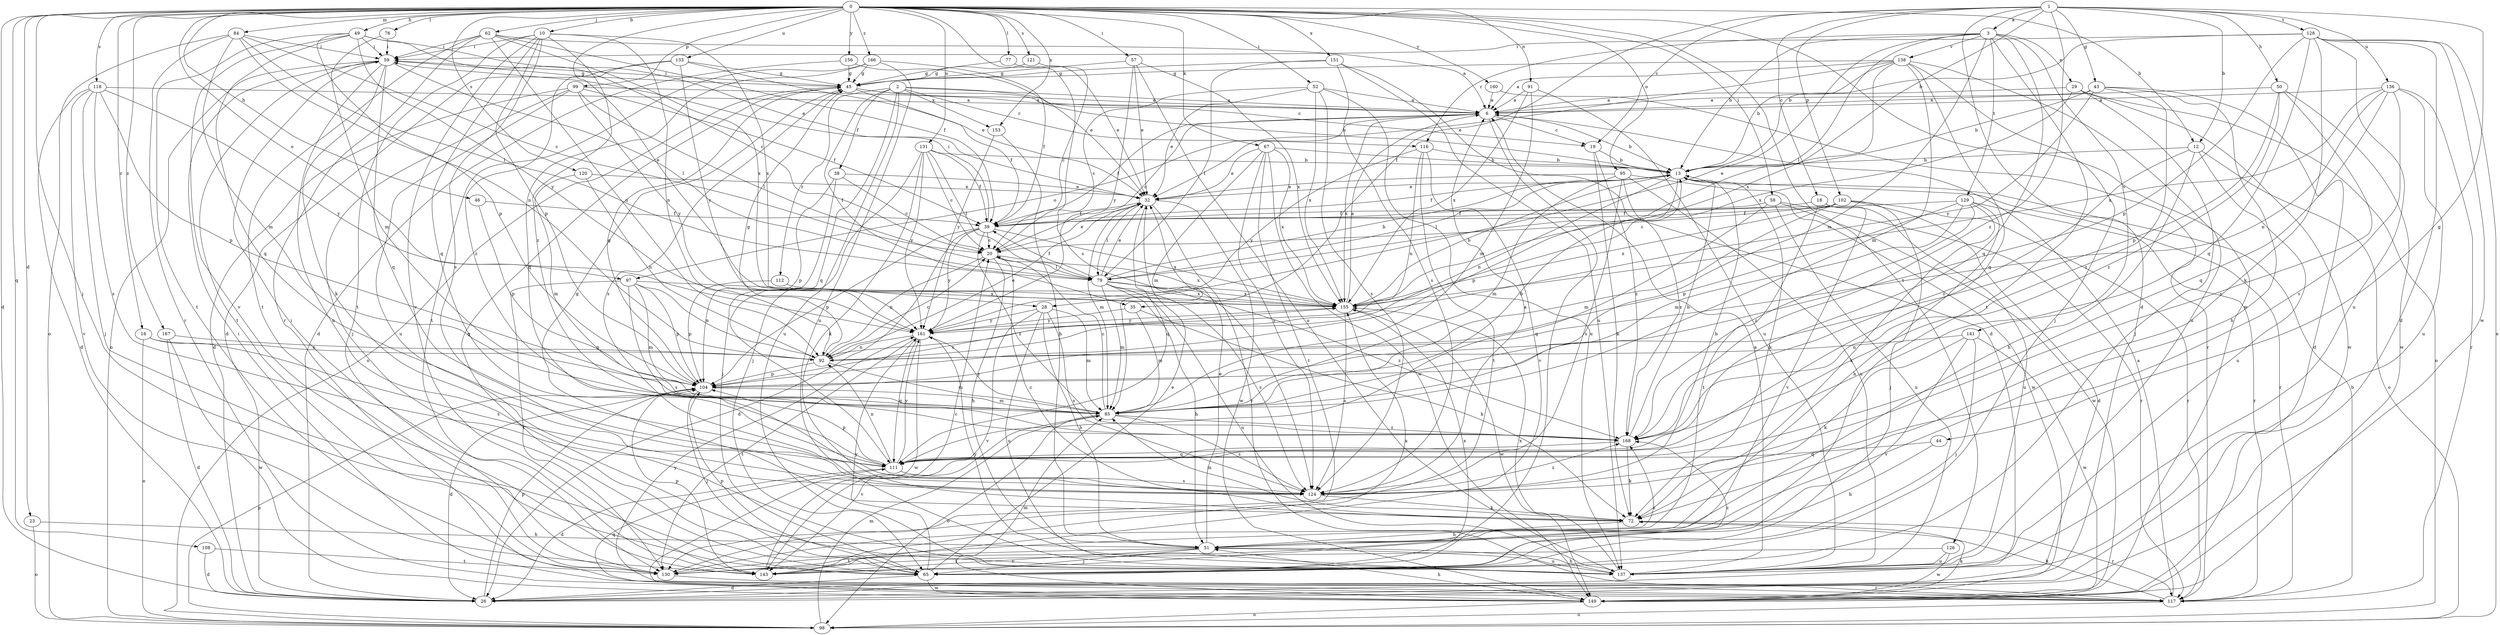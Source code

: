 strict digraph  {
0;
1;
2;
3;
6;
10;
12;
13;
16;
18;
19;
20;
23;
26;
28;
29;
32;
35;
38;
39;
43;
44;
45;
46;
49;
50;
51;
52;
57;
58;
59;
62;
65;
67;
72;
76;
77;
79;
84;
85;
91;
92;
95;
97;
98;
99;
102;
104;
108;
111;
112;
116;
117;
118;
120;
121;
124;
126;
128;
129;
130;
131;
133;
136;
137;
138;
141;
143;
149;
151;
153;
155;
156;
160;
161;
166;
167;
168;
0 -> 10  [label=b];
0 -> 12  [label=b];
0 -> 16  [label=c];
0 -> 23  [label=d];
0 -> 26  [label=d];
0 -> 28  [label=e];
0 -> 46  [label=h];
0 -> 49  [label=h];
0 -> 52  [label=i];
0 -> 57  [label=i];
0 -> 58  [label=i];
0 -> 62  [label=j];
0 -> 65  [label=j];
0 -> 67  [label=k];
0 -> 76  [label=l];
0 -> 77  [label=l];
0 -> 84  [label=m];
0 -> 91  [label=n];
0 -> 95  [label=o];
0 -> 97  [label=o];
0 -> 99  [label=p];
0 -> 108  [label=q];
0 -> 118  [label=s];
0 -> 120  [label=s];
0 -> 121  [label=s];
0 -> 124  [label=s];
0 -> 126  [label=t];
0 -> 131  [label=u];
0 -> 133  [label=u];
0 -> 149  [label=w];
0 -> 151  [label=x];
0 -> 153  [label=x];
0 -> 156  [label=y];
0 -> 160  [label=y];
0 -> 166  [label=z];
0 -> 167  [label=z];
1 -> 3  [label=a];
1 -> 12  [label=b];
1 -> 13  [label=b];
1 -> 18  [label=c];
1 -> 19  [label=c];
1 -> 26  [label=d];
1 -> 35  [label=f];
1 -> 43  [label=g];
1 -> 44  [label=g];
1 -> 50  [label=h];
1 -> 102  [label=p];
1 -> 128  [label=t];
1 -> 136  [label=u];
1 -> 168  [label=z];
2 -> 6  [label=a];
2 -> 19  [label=c];
2 -> 35  [label=f];
2 -> 38  [label=f];
2 -> 111  [label=q];
2 -> 112  [label=r];
2 -> 116  [label=r];
2 -> 137  [label=u];
2 -> 153  [label=x];
3 -> 13  [label=b];
3 -> 28  [label=e];
3 -> 29  [label=e];
3 -> 79  [label=l];
3 -> 85  [label=m];
3 -> 111  [label=q];
3 -> 116  [label=r];
3 -> 129  [label=t];
3 -> 130  [label=t];
3 -> 138  [label=v];
3 -> 141  [label=v];
6 -> 13  [label=b];
6 -> 19  [label=c];
6 -> 20  [label=c];
6 -> 39  [label=f];
6 -> 65  [label=j];
6 -> 97  [label=o];
6 -> 155  [label=x];
10 -> 59  [label=i];
10 -> 92  [label=n];
10 -> 104  [label=p];
10 -> 111  [label=q];
10 -> 124  [label=s];
10 -> 130  [label=t];
10 -> 143  [label=v];
10 -> 155  [label=x];
10 -> 168  [label=z];
12 -> 13  [label=b];
12 -> 51  [label=h];
12 -> 98  [label=o];
12 -> 137  [label=u];
12 -> 168  [label=z];
13 -> 32  [label=e];
13 -> 39  [label=f];
13 -> 72  [label=k];
13 -> 79  [label=l];
13 -> 92  [label=n];
13 -> 104  [label=p];
13 -> 117  [label=r];
16 -> 92  [label=n];
16 -> 98  [label=o];
16 -> 124  [label=s];
18 -> 39  [label=f];
18 -> 130  [label=t];
18 -> 137  [label=u];
18 -> 143  [label=v];
19 -> 13  [label=b];
19 -> 72  [label=k];
19 -> 168  [label=z];
20 -> 32  [label=e];
20 -> 51  [label=h];
20 -> 79  [label=l];
20 -> 92  [label=n];
20 -> 155  [label=x];
23 -> 51  [label=h];
23 -> 98  [label=o];
26 -> 104  [label=p];
28 -> 51  [label=h];
28 -> 85  [label=m];
28 -> 124  [label=s];
28 -> 137  [label=u];
28 -> 143  [label=v];
28 -> 161  [label=y];
29 -> 6  [label=a];
29 -> 65  [label=j];
29 -> 98  [label=o];
29 -> 149  [label=w];
29 -> 155  [label=x];
32 -> 39  [label=f];
32 -> 79  [label=l];
32 -> 85  [label=m];
32 -> 111  [label=q];
32 -> 117  [label=r];
32 -> 149  [label=w];
35 -> 72  [label=k];
35 -> 85  [label=m];
35 -> 161  [label=y];
38 -> 20  [label=c];
38 -> 32  [label=e];
38 -> 65  [label=j];
38 -> 104  [label=p];
39 -> 20  [label=c];
39 -> 26  [label=d];
39 -> 59  [label=i];
39 -> 104  [label=p];
39 -> 155  [label=x];
39 -> 161  [label=y];
39 -> 168  [label=z];
43 -> 6  [label=a];
43 -> 13  [label=b];
43 -> 26  [label=d];
43 -> 51  [label=h];
43 -> 161  [label=y];
43 -> 168  [label=z];
44 -> 51  [label=h];
44 -> 111  [label=q];
45 -> 6  [label=a];
45 -> 13  [label=b];
45 -> 39  [label=f];
45 -> 59  [label=i];
45 -> 98  [label=o];
45 -> 124  [label=s];
46 -> 39  [label=f];
46 -> 104  [label=p];
49 -> 20  [label=c];
49 -> 32  [label=e];
49 -> 59  [label=i];
49 -> 104  [label=p];
49 -> 111  [label=q];
49 -> 130  [label=t];
49 -> 143  [label=v];
49 -> 161  [label=y];
50 -> 6  [label=a];
50 -> 104  [label=p];
50 -> 124  [label=s];
50 -> 149  [label=w];
50 -> 168  [label=z];
51 -> 32  [label=e];
51 -> 65  [label=j];
51 -> 130  [label=t];
51 -> 137  [label=u];
51 -> 143  [label=v];
52 -> 6  [label=a];
52 -> 20  [label=c];
52 -> 32  [label=e];
52 -> 124  [label=s];
52 -> 137  [label=u];
52 -> 155  [label=x];
57 -> 32  [label=e];
57 -> 45  [label=g];
57 -> 137  [label=u];
57 -> 155  [label=x];
57 -> 161  [label=y];
58 -> 39  [label=f];
58 -> 111  [label=q];
58 -> 117  [label=r];
58 -> 137  [label=u];
58 -> 149  [label=w];
59 -> 45  [label=g];
59 -> 72  [label=k];
59 -> 79  [label=l];
59 -> 98  [label=o];
59 -> 111  [label=q];
59 -> 130  [label=t];
59 -> 137  [label=u];
62 -> 6  [label=a];
62 -> 39  [label=f];
62 -> 59  [label=i];
62 -> 92  [label=n];
62 -> 117  [label=r];
62 -> 130  [label=t];
62 -> 155  [label=x];
65 -> 26  [label=d];
65 -> 32  [label=e];
65 -> 45  [label=g];
65 -> 104  [label=p];
65 -> 149  [label=w];
65 -> 155  [label=x];
65 -> 161  [label=y];
65 -> 168  [label=z];
67 -> 13  [label=b];
67 -> 32  [label=e];
67 -> 85  [label=m];
67 -> 124  [label=s];
67 -> 130  [label=t];
67 -> 149  [label=w];
67 -> 155  [label=x];
72 -> 20  [label=c];
72 -> 51  [label=h];
72 -> 85  [label=m];
72 -> 117  [label=r];
76 -> 59  [label=i];
76 -> 85  [label=m];
77 -> 32  [label=e];
77 -> 45  [label=g];
79 -> 13  [label=b];
79 -> 32  [label=e];
79 -> 39  [label=f];
79 -> 51  [label=h];
79 -> 85  [label=m];
79 -> 124  [label=s];
79 -> 137  [label=u];
79 -> 155  [label=x];
79 -> 168  [label=z];
84 -> 20  [label=c];
84 -> 59  [label=i];
84 -> 79  [label=l];
84 -> 85  [label=m];
84 -> 92  [label=n];
84 -> 98  [label=o];
84 -> 117  [label=r];
85 -> 13  [label=b];
85 -> 20  [label=c];
85 -> 98  [label=o];
85 -> 124  [label=s];
85 -> 143  [label=v];
85 -> 161  [label=y];
85 -> 168  [label=z];
91 -> 6  [label=a];
91 -> 85  [label=m];
91 -> 137  [label=u];
91 -> 155  [label=x];
92 -> 20  [label=c];
92 -> 32  [label=e];
92 -> 45  [label=g];
92 -> 85  [label=m];
92 -> 104  [label=p];
95 -> 32  [label=e];
95 -> 85  [label=m];
95 -> 124  [label=s];
95 -> 137  [label=u];
95 -> 149  [label=w];
95 -> 168  [label=z];
97 -> 85  [label=m];
97 -> 92  [label=n];
97 -> 104  [label=p];
97 -> 124  [label=s];
97 -> 130  [label=t];
97 -> 155  [label=x];
98 -> 85  [label=m];
98 -> 104  [label=p];
99 -> 6  [label=a];
99 -> 26  [label=d];
99 -> 39  [label=f];
99 -> 65  [label=j];
99 -> 79  [label=l];
99 -> 137  [label=u];
99 -> 161  [label=y];
102 -> 20  [label=c];
102 -> 26  [label=d];
102 -> 39  [label=f];
102 -> 65  [label=j];
102 -> 85  [label=m];
102 -> 117  [label=r];
102 -> 155  [label=x];
104 -> 26  [label=d];
104 -> 45  [label=g];
104 -> 65  [label=j];
104 -> 85  [label=m];
104 -> 155  [label=x];
108 -> 26  [label=d];
108 -> 130  [label=t];
111 -> 26  [label=d];
111 -> 92  [label=n];
111 -> 104  [label=p];
111 -> 124  [label=s];
111 -> 161  [label=y];
112 -> 104  [label=p];
112 -> 155  [label=x];
116 -> 13  [label=b];
116 -> 92  [label=n];
116 -> 130  [label=t];
116 -> 143  [label=v];
116 -> 161  [label=y];
117 -> 6  [label=a];
117 -> 13  [label=b];
117 -> 59  [label=i];
117 -> 72  [label=k];
117 -> 98  [label=o];
117 -> 161  [label=y];
118 -> 6  [label=a];
118 -> 26  [label=d];
118 -> 65  [label=j];
118 -> 104  [label=p];
118 -> 124  [label=s];
118 -> 143  [label=v];
118 -> 161  [label=y];
120 -> 32  [label=e];
120 -> 85  [label=m];
120 -> 92  [label=n];
121 -> 20  [label=c];
121 -> 45  [label=g];
124 -> 6  [label=a];
124 -> 13  [label=b];
124 -> 45  [label=g];
124 -> 72  [label=k];
124 -> 168  [label=z];
126 -> 130  [label=t];
126 -> 137  [label=u];
126 -> 149  [label=w];
128 -> 13  [label=b];
128 -> 26  [label=d];
128 -> 59  [label=i];
128 -> 72  [label=k];
128 -> 98  [label=o];
128 -> 104  [label=p];
128 -> 111  [label=q];
128 -> 137  [label=u];
128 -> 149  [label=w];
129 -> 39  [label=f];
129 -> 51  [label=h];
129 -> 72  [label=k];
129 -> 85  [label=m];
129 -> 104  [label=p];
129 -> 117  [label=r];
129 -> 168  [label=z];
130 -> 117  [label=r];
130 -> 168  [label=z];
131 -> 13  [label=b];
131 -> 20  [label=c];
131 -> 39  [label=f];
131 -> 65  [label=j];
131 -> 72  [label=k];
131 -> 79  [label=l];
131 -> 161  [label=y];
133 -> 26  [label=d];
133 -> 32  [label=e];
133 -> 45  [label=g];
133 -> 161  [label=y];
133 -> 168  [label=z];
136 -> 6  [label=a];
136 -> 92  [label=n];
136 -> 111  [label=q];
136 -> 117  [label=r];
136 -> 124  [label=s];
136 -> 137  [label=u];
136 -> 155  [label=x];
137 -> 6  [label=a];
137 -> 51  [label=h];
137 -> 155  [label=x];
137 -> 161  [label=y];
138 -> 6  [label=a];
138 -> 13  [label=b];
138 -> 32  [label=e];
138 -> 45  [label=g];
138 -> 65  [label=j];
138 -> 85  [label=m];
138 -> 111  [label=q];
138 -> 137  [label=u];
138 -> 155  [label=x];
141 -> 65  [label=j];
141 -> 72  [label=k];
141 -> 92  [label=n];
141 -> 143  [label=v];
141 -> 149  [label=w];
143 -> 20  [label=c];
143 -> 59  [label=i];
143 -> 104  [label=p];
143 -> 155  [label=x];
149 -> 51  [label=h];
149 -> 72  [label=k];
149 -> 85  [label=m];
149 -> 98  [label=o];
149 -> 111  [label=q];
151 -> 26  [label=d];
151 -> 45  [label=g];
151 -> 79  [label=l];
151 -> 124  [label=s];
151 -> 137  [label=u];
153 -> 51  [label=h];
153 -> 161  [label=y];
155 -> 6  [label=a];
155 -> 13  [label=b];
155 -> 124  [label=s];
155 -> 149  [label=w];
155 -> 161  [label=y];
156 -> 26  [label=d];
156 -> 32  [label=e];
156 -> 45  [label=g];
160 -> 6  [label=a];
160 -> 117  [label=r];
161 -> 92  [label=n];
161 -> 111  [label=q];
161 -> 130  [label=t];
161 -> 149  [label=w];
166 -> 39  [label=f];
166 -> 45  [label=g];
166 -> 111  [label=q];
166 -> 130  [label=t];
166 -> 137  [label=u];
167 -> 26  [label=d];
167 -> 92  [label=n];
167 -> 149  [label=w];
168 -> 13  [label=b];
168 -> 72  [label=k];
168 -> 111  [label=q];
}
